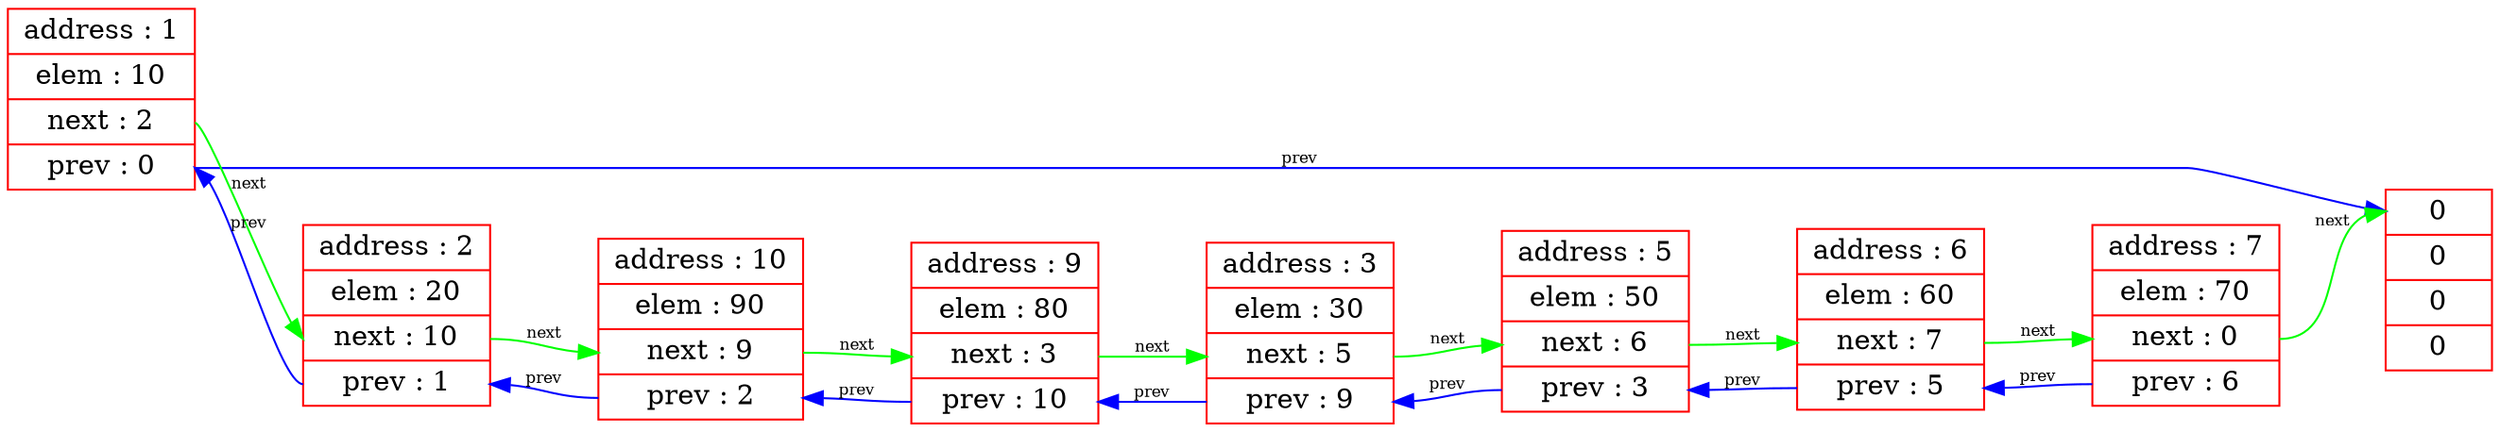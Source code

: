 digraph List{

	rankdir=LR;

	node[color="red",fontsize=14];

	0[shape=record,label="<0> 0 | <0> 0 | <0> 0 | <0> 0"];
	1[shape=record,label="<1> address : 1 | <10> elem : 10 | <2> next : 2 | <0> prev : 0"];
	2[shape=record,label="<2> address : 2 | <20> elem : 20 | <10> next : 10 | <1> prev : 1"];
	3[shape=record,label="<3> address : 3 | <30> elem : 30 | <5> next : 5 | <9> prev : 9"];
	5[shape=record,label="<5> address : 5 | <50> elem : 50 | <6> next : 6 | <3> prev : 3"];
	6[shape=record,label="<6> address : 6 | <60> elem : 60 | <7> next : 7 | <5> prev : 5"];
	7[shape=record,label="<7> address : 7 | <70> elem : 70 | <0> next : 0 | <6> prev : 6"];
	9[shape=record,label="<9> address : 9 | <80> elem : 80 | <3> next : 3 | <10> prev : 10"];
	10[shape=record,label="<10> address : 10 | <90> elem : 90 | <9> next : 9 | <2> prev : 2"];

	1 : 2 -> 2 : 10[color="green", label="next", fontsize=8];
	2 : 10 -> 10 : 9[color="green", label="next", fontsize=8];
	10 : 9 -> 9 : 3[color="green", label="next", fontsize=8];
	9 : 3 -> 3 : 5[color="green", label="next", fontsize=8];
	3 : 5 -> 5 : 6[color="green", label="next", fontsize=8];
	5 : 6 -> 6 : 7[color="green", label="next", fontsize=8];
	6 : 7 -> 7 : 0[color="green", label="next", fontsize=8];
	7 : 0 -> 0 : 0[color="green", label="next", fontsize=8];

	7 : 6 ->6 : 5[color="blue", label="prev", fontsize=8];
	6 : 5 ->5 : 3[color="blue", label="prev", fontsize=8];
	5 : 3 ->3 : 9[color="blue", label="prev", fontsize=8];
	3 : 9 ->9 : 10[color="blue", label="prev", fontsize=8];
	9 : 10 ->10 : 2[color="blue", label="prev", fontsize=8];
	10 : 2 ->2 : 1[color="blue", label="prev", fontsize=8];
	2 : 1 ->1 : 0[color="blue", label="prev", fontsize=8];
	1 : 0 ->0 : 0[color="blue", label="prev", fontsize=8];

}

